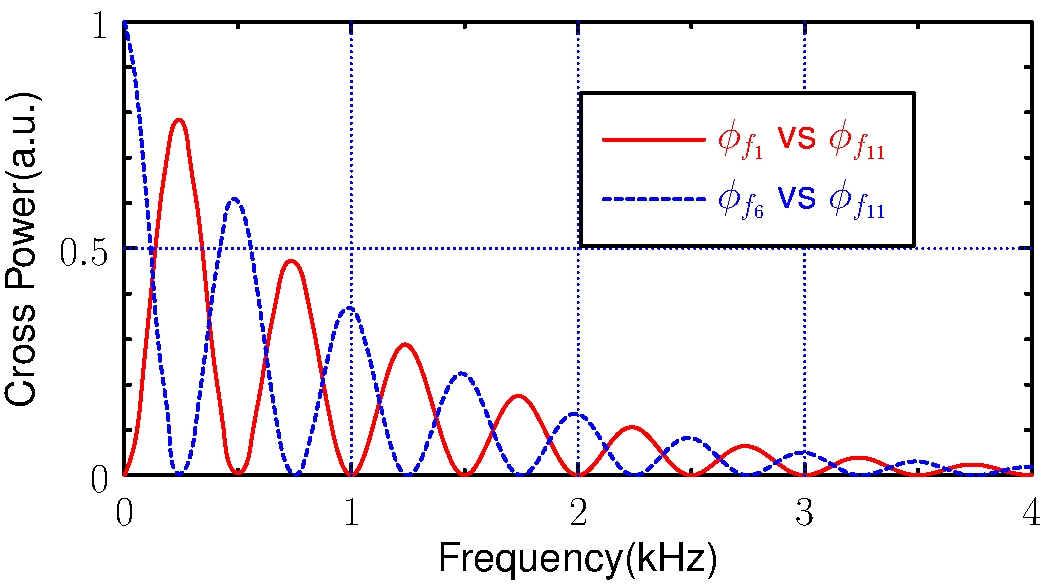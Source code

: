 import graph;
unitsize(4cm,8cm);
defaultpen(1.5pt+fontsize(20pt)+Helvetica());
real f(real x){return sin(2pi*x)^2*exp(-x);}
real g(real x){return cos(2pi*x)^2*exp(-x);}

draw(graph(f,0,4,operator..),red,Label("$\phi_{f_1}$ vs $\phi_{f_{11}}$"));
draw(graph(g,0,4,operator..),blue+linetype("2 2"),Label("$\phi_{f_6}$ vs $\phi_{f_{11}}$"));

xaxis("Frequency(kHz)",BottomTop,LeftTicks);
yaxis("Cross Power(a.u.)",LeftRight,RightTicks());

xequals(1,blue+Dotted);
xequals(2,blue+Dotted);
xequals(3,blue+Dotted);
yequals(0.5,blue+Dotted);

add(legend(),point((0)),NE,UnFill);
